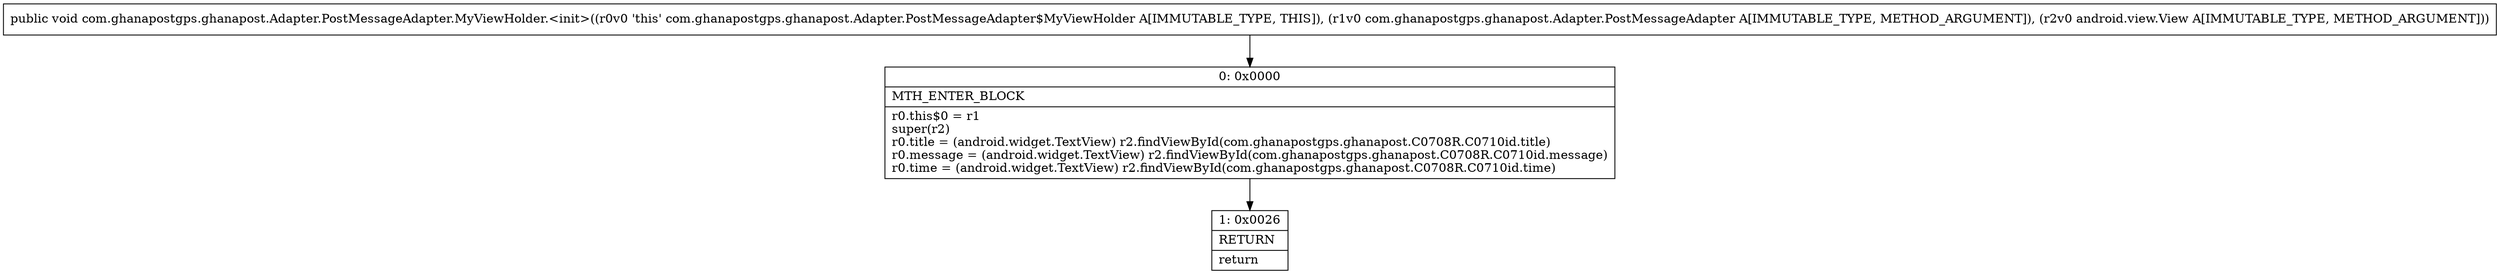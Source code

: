digraph "CFG forcom.ghanapostgps.ghanapost.Adapter.PostMessageAdapter.MyViewHolder.\<init\>(Lcom\/ghanapostgps\/ghanapost\/Adapter\/PostMessageAdapter;Landroid\/view\/View;)V" {
Node_0 [shape=record,label="{0\:\ 0x0000|MTH_ENTER_BLOCK\l|r0.this$0 = r1\lsuper(r2)\lr0.title = (android.widget.TextView) r2.findViewById(com.ghanapostgps.ghanapost.C0708R.C0710id.title)\lr0.message = (android.widget.TextView) r2.findViewById(com.ghanapostgps.ghanapost.C0708R.C0710id.message)\lr0.time = (android.widget.TextView) r2.findViewById(com.ghanapostgps.ghanapost.C0708R.C0710id.time)\l}"];
Node_1 [shape=record,label="{1\:\ 0x0026|RETURN\l|return\l}"];
MethodNode[shape=record,label="{public void com.ghanapostgps.ghanapost.Adapter.PostMessageAdapter.MyViewHolder.\<init\>((r0v0 'this' com.ghanapostgps.ghanapost.Adapter.PostMessageAdapter$MyViewHolder A[IMMUTABLE_TYPE, THIS]), (r1v0 com.ghanapostgps.ghanapost.Adapter.PostMessageAdapter A[IMMUTABLE_TYPE, METHOD_ARGUMENT]), (r2v0 android.view.View A[IMMUTABLE_TYPE, METHOD_ARGUMENT])) }"];
MethodNode -> Node_0;
Node_0 -> Node_1;
}

